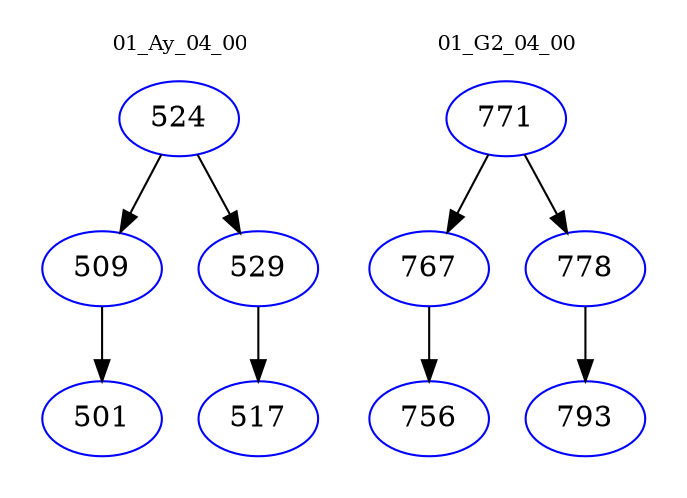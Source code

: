 digraph{
subgraph cluster_0 {
color = white
label = "01_Ay_04_00";
fontsize=10;
T0_524 [label="524", color="blue"]
T0_524 -> T0_509 [color="black"]
T0_509 [label="509", color="blue"]
T0_509 -> T0_501 [color="black"]
T0_501 [label="501", color="blue"]
T0_524 -> T0_529 [color="black"]
T0_529 [label="529", color="blue"]
T0_529 -> T0_517 [color="black"]
T0_517 [label="517", color="blue"]
}
subgraph cluster_1 {
color = white
label = "01_G2_04_00";
fontsize=10;
T1_771 [label="771", color="blue"]
T1_771 -> T1_767 [color="black"]
T1_767 [label="767", color="blue"]
T1_767 -> T1_756 [color="black"]
T1_756 [label="756", color="blue"]
T1_771 -> T1_778 [color="black"]
T1_778 [label="778", color="blue"]
T1_778 -> T1_793 [color="black"]
T1_793 [label="793", color="blue"]
}
}
